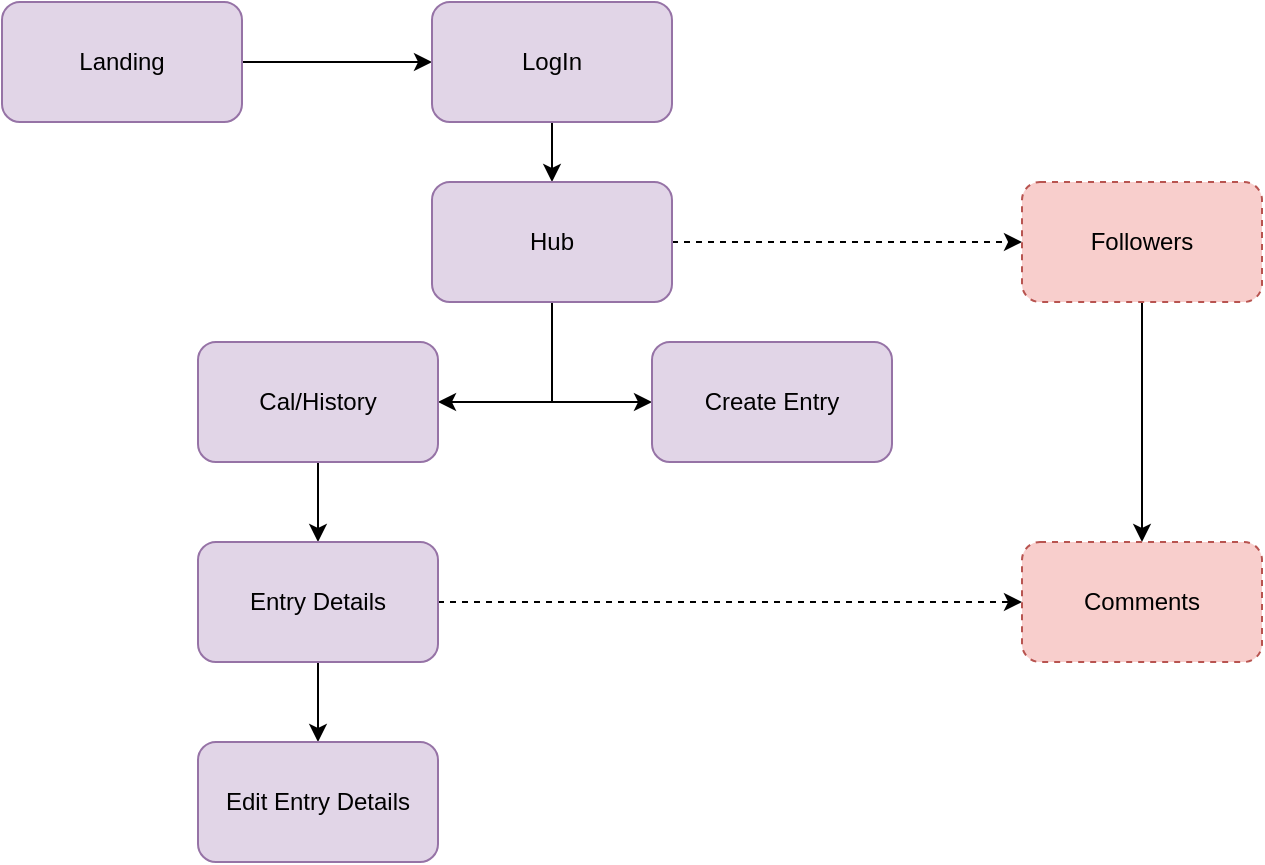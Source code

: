 <mxfile version="20.2.8" type="device"><diagram id="SDa-jZdLiOxsaHfJ6iQ3" name="Page-1"><mxGraphModel dx="786" dy="625" grid="1" gridSize="10" guides="1" tooltips="1" connect="1" arrows="1" fold="1" page="1" pageScale="1" pageWidth="850" pageHeight="1100" math="0" shadow="0"><root><mxCell id="0"/><mxCell id="1" parent="0"/><mxCell id="WQs0VhiT-hCCpjP6QDrb-12" style="edgeStyle=orthogonalEdgeStyle;rounded=0;orthogonalLoop=1;jettySize=auto;html=1;exitX=1;exitY=0.5;exitDx=0;exitDy=0;" edge="1" parent="1" source="WQs0VhiT-hCCpjP6QDrb-1" target="WQs0VhiT-hCCpjP6QDrb-2"><mxGeometry relative="1" as="geometry"/></mxCell><mxCell id="WQs0VhiT-hCCpjP6QDrb-1" value="Landing" style="rounded=1;whiteSpace=wrap;html=1;fillColor=#e1d5e7;strokeColor=#9673a6;" vertex="1" parent="1"><mxGeometry x="40" y="40" width="120" height="60" as="geometry"/></mxCell><mxCell id="WQs0VhiT-hCCpjP6QDrb-13" style="edgeStyle=orthogonalEdgeStyle;rounded=0;orthogonalLoop=1;jettySize=auto;html=1;exitX=0.5;exitY=1;exitDx=0;exitDy=0;entryX=0.5;entryY=0;entryDx=0;entryDy=0;" edge="1" parent="1" source="WQs0VhiT-hCCpjP6QDrb-2" target="WQs0VhiT-hCCpjP6QDrb-3"><mxGeometry relative="1" as="geometry"/></mxCell><mxCell id="WQs0VhiT-hCCpjP6QDrb-2" value="LogIn" style="rounded=1;whiteSpace=wrap;html=1;fillColor=#e1d5e7;strokeColor=#9673a6;" vertex="1" parent="1"><mxGeometry x="255" y="40" width="120" height="60" as="geometry"/></mxCell><mxCell id="WQs0VhiT-hCCpjP6QDrb-14" style="edgeStyle=orthogonalEdgeStyle;rounded=0;orthogonalLoop=1;jettySize=auto;html=1;entryX=1;entryY=0.5;entryDx=0;entryDy=0;" edge="1" parent="1" source="WQs0VhiT-hCCpjP6QDrb-3" target="WQs0VhiT-hCCpjP6QDrb-4"><mxGeometry relative="1" as="geometry"/></mxCell><mxCell id="WQs0VhiT-hCCpjP6QDrb-16" style="edgeStyle=orthogonalEdgeStyle;rounded=0;orthogonalLoop=1;jettySize=auto;html=1;exitX=0.5;exitY=1;exitDx=0;exitDy=0;entryX=0;entryY=0.5;entryDx=0;entryDy=0;" edge="1" parent="1" source="WQs0VhiT-hCCpjP6QDrb-3" target="WQs0VhiT-hCCpjP6QDrb-5"><mxGeometry relative="1" as="geometry"/></mxCell><mxCell id="WQs0VhiT-hCCpjP6QDrb-20" style="edgeStyle=orthogonalEdgeStyle;rounded=0;orthogonalLoop=1;jettySize=auto;html=1;exitX=1;exitY=0.5;exitDx=0;exitDy=0;entryX=0;entryY=0.5;entryDx=0;entryDy=0;dashed=1;" edge="1" parent="1" source="WQs0VhiT-hCCpjP6QDrb-3" target="WQs0VhiT-hCCpjP6QDrb-17"><mxGeometry relative="1" as="geometry"/></mxCell><mxCell id="WQs0VhiT-hCCpjP6QDrb-3" value="Hub" style="rounded=1;whiteSpace=wrap;html=1;fillColor=#e1d5e7;strokeColor=#9673a6;" vertex="1" parent="1"><mxGeometry x="255" y="130" width="120" height="60" as="geometry"/></mxCell><mxCell id="WQs0VhiT-hCCpjP6QDrb-11" style="edgeStyle=orthogonalEdgeStyle;rounded=0;orthogonalLoop=1;jettySize=auto;html=1;exitX=0.5;exitY=1;exitDx=0;exitDy=0;entryX=0.5;entryY=0;entryDx=0;entryDy=0;" edge="1" parent="1" source="WQs0VhiT-hCCpjP6QDrb-4" target="WQs0VhiT-hCCpjP6QDrb-6"><mxGeometry relative="1" as="geometry"/></mxCell><mxCell id="WQs0VhiT-hCCpjP6QDrb-4" value="Cal/History" style="rounded=1;whiteSpace=wrap;html=1;fillColor=#e1d5e7;strokeColor=#9673a6;" vertex="1" parent="1"><mxGeometry x="138" y="210" width="120" height="60" as="geometry"/></mxCell><mxCell id="WQs0VhiT-hCCpjP6QDrb-5" value="Create Entry" style="rounded=1;whiteSpace=wrap;html=1;fillColor=#e1d5e7;strokeColor=#9673a6;" vertex="1" parent="1"><mxGeometry x="365" y="210" width="120" height="60" as="geometry"/></mxCell><mxCell id="WQs0VhiT-hCCpjP6QDrb-10" style="edgeStyle=orthogonalEdgeStyle;rounded=0;orthogonalLoop=1;jettySize=auto;html=1;exitX=0.5;exitY=1;exitDx=0;exitDy=0;" edge="1" parent="1" source="WQs0VhiT-hCCpjP6QDrb-6" target="WQs0VhiT-hCCpjP6QDrb-8"><mxGeometry relative="1" as="geometry"/></mxCell><mxCell id="WQs0VhiT-hCCpjP6QDrb-23" style="edgeStyle=orthogonalEdgeStyle;rounded=0;orthogonalLoop=1;jettySize=auto;html=1;exitX=1;exitY=0.5;exitDx=0;exitDy=0;entryX=0;entryY=0.5;entryDx=0;entryDy=0;dashed=1;" edge="1" parent="1" source="WQs0VhiT-hCCpjP6QDrb-6" target="WQs0VhiT-hCCpjP6QDrb-22"><mxGeometry relative="1" as="geometry"/></mxCell><mxCell id="WQs0VhiT-hCCpjP6QDrb-6" value="Entry Details" style="rounded=1;whiteSpace=wrap;html=1;fillColor=#e1d5e7;strokeColor=#9673a6;" vertex="1" parent="1"><mxGeometry x="138" y="310" width="120" height="60" as="geometry"/></mxCell><mxCell id="WQs0VhiT-hCCpjP6QDrb-8" value="Edit Entry Details" style="rounded=1;whiteSpace=wrap;html=1;fillColor=#e1d5e7;strokeColor=#9673a6;" vertex="1" parent="1"><mxGeometry x="138" y="410" width="120" height="60" as="geometry"/></mxCell><mxCell id="WQs0VhiT-hCCpjP6QDrb-24" style="edgeStyle=orthogonalEdgeStyle;rounded=0;orthogonalLoop=1;jettySize=auto;html=1;exitX=0.5;exitY=1;exitDx=0;exitDy=0;entryX=0.5;entryY=0;entryDx=0;entryDy=0;" edge="1" parent="1" source="WQs0VhiT-hCCpjP6QDrb-17" target="WQs0VhiT-hCCpjP6QDrb-22"><mxGeometry relative="1" as="geometry"/></mxCell><mxCell id="WQs0VhiT-hCCpjP6QDrb-17" value="Followers" style="rounded=1;whiteSpace=wrap;html=1;dashed=1;fillColor=#f8cecc;strokeColor=#b85450;" vertex="1" parent="1"><mxGeometry x="550" y="130" width="120" height="60" as="geometry"/></mxCell><mxCell id="WQs0VhiT-hCCpjP6QDrb-22" value="Comments" style="rounded=1;whiteSpace=wrap;html=1;dashed=1;fillColor=#f8cecc;strokeColor=#b85450;" vertex="1" parent="1"><mxGeometry x="550" y="310" width="120" height="60" as="geometry"/></mxCell></root></mxGraphModel></diagram></mxfile>